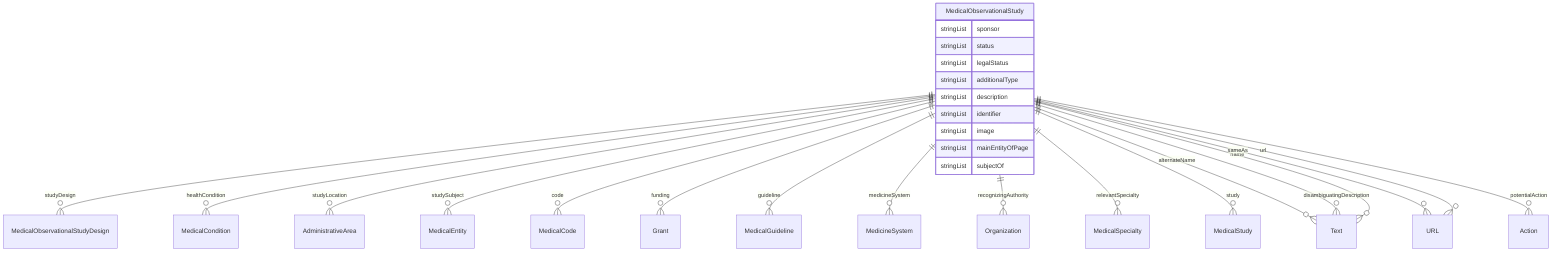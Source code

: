 erDiagram
MedicalObservationalStudy {
    stringList sponsor  
    stringList status  
    stringList legalStatus  
    stringList additionalType  
    stringList description  
    stringList identifier  
    stringList image  
    stringList mainEntityOfPage  
    stringList subjectOf  
}

MedicalObservationalStudy ||--}o MedicalObservationalStudyDesign : "studyDesign"
MedicalObservationalStudy ||--}o MedicalCondition : "healthCondition"
MedicalObservationalStudy ||--}o AdministrativeArea : "studyLocation"
MedicalObservationalStudy ||--}o MedicalEntity : "studySubject"
MedicalObservationalStudy ||--}o MedicalCode : "code"
MedicalObservationalStudy ||--}o Grant : "funding"
MedicalObservationalStudy ||--}o MedicalGuideline : "guideline"
MedicalObservationalStudy ||--}o MedicineSystem : "medicineSystem"
MedicalObservationalStudy ||--}o Organization : "recognizingAuthority"
MedicalObservationalStudy ||--}o MedicalSpecialty : "relevantSpecialty"
MedicalObservationalStudy ||--}o MedicalStudy : "study"
MedicalObservationalStudy ||--}o Text : "alternateName"
MedicalObservationalStudy ||--}o Text : "disambiguatingDescription"
MedicalObservationalStudy ||--}o Text : "name"
MedicalObservationalStudy ||--}o URL : "sameAs"
MedicalObservationalStudy ||--}o Action : "potentialAction"
MedicalObservationalStudy ||--}o URL : "url"